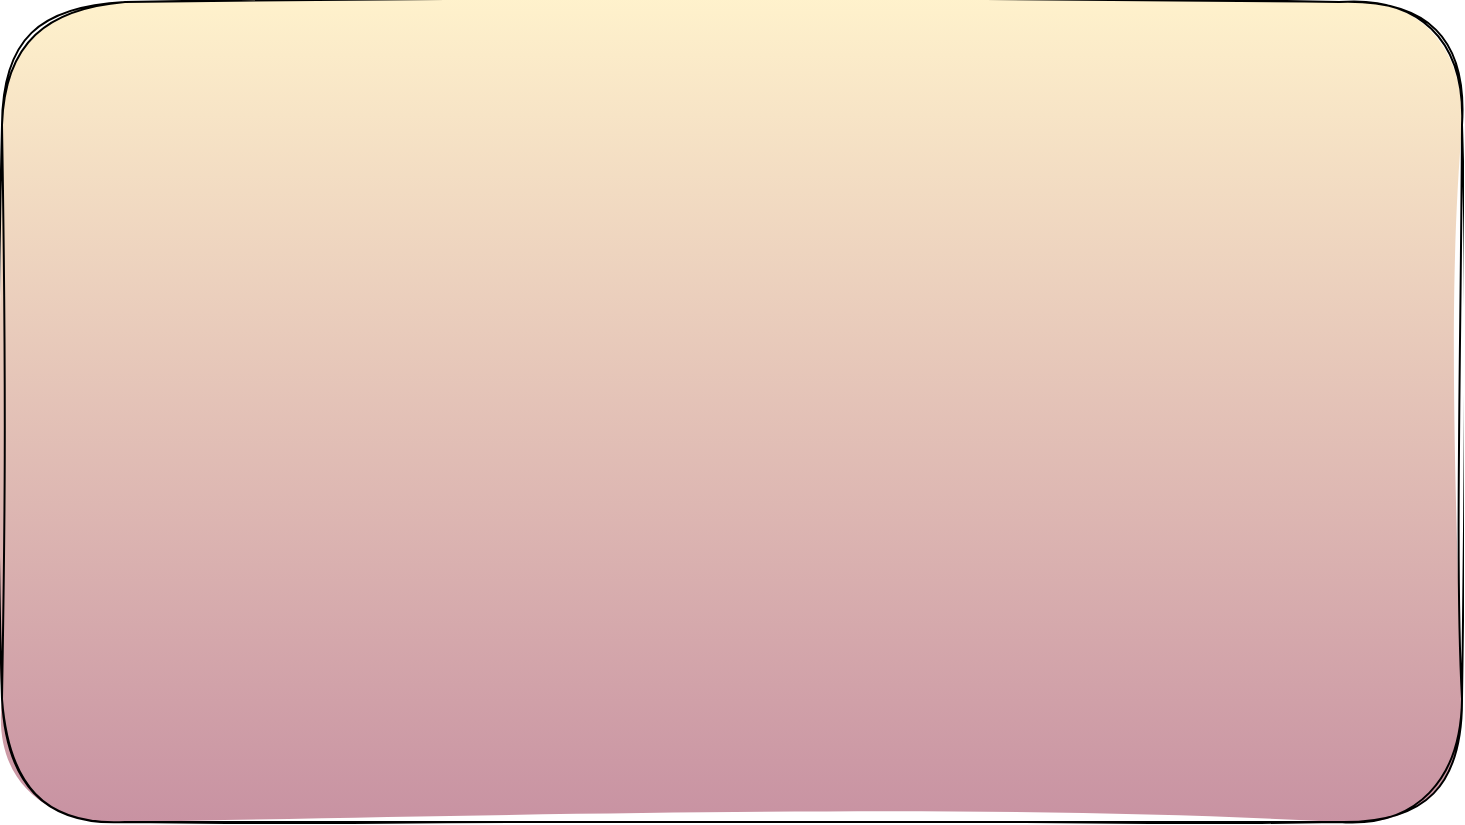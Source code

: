 <mxfile version="20.8.22" type="github">
  <diagram name="第 1 页" id="xcLtO7XaCeu1rpA9z8i8">
    <mxGraphModel dx="1434" dy="802" grid="0" gridSize="10" guides="1" tooltips="1" connect="1" arrows="1" fold="1" page="1" pageScale="1" pageWidth="827" pageHeight="1169" background="none" math="0" shadow="0">
      <root>
        <mxCell id="0" />
        <mxCell id="1" parent="0" />
        <mxCell id="Xw4TS9QuK_xohdVHydM4-1" value="" style="rounded=1;whiteSpace=wrap;html=1;sketch=1;hachureGap=4;jiggle=2;curveFitting=1;fontFamily=Architects Daughter;fontSource=https%3A%2F%2Ffonts.googleapis.com%2Fcss%3Ffamily%3DArchitects%2BDaughter;fontSize=20;aspect=fixed;fillColor=#fff2cc;strokeColor=default;labelBorderColor=#2155FF;fillStyle=auto;gradientColor=#C892A2;glass=0;" vertex="1" parent="1">
          <mxGeometry x="120" y="90" width="730" height="410" as="geometry" />
        </mxCell>
      </root>
    </mxGraphModel>
  </diagram>
</mxfile>
